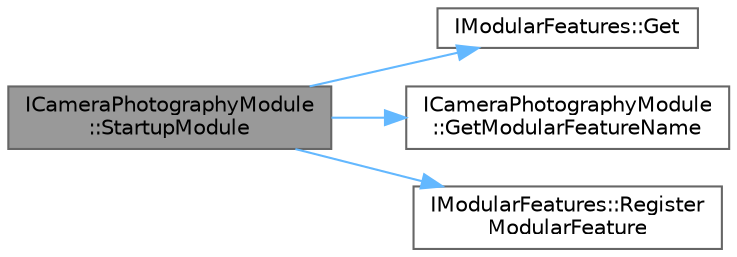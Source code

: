 digraph "ICameraPhotographyModule::StartupModule"
{
 // INTERACTIVE_SVG=YES
 // LATEX_PDF_SIZE
  bgcolor="transparent";
  edge [fontname=Helvetica,fontsize=10,labelfontname=Helvetica,labelfontsize=10];
  node [fontname=Helvetica,fontsize=10,shape=box,height=0.2,width=0.4];
  rankdir="LR";
  Node1 [id="Node000001",label="ICameraPhotographyModule\l::StartupModule",height=0.2,width=0.4,color="gray40", fillcolor="grey60", style="filled", fontcolor="black",tooltip="Called right after the module DLL has been loaded and the module object has been created Load depende..."];
  Node1 -> Node2 [id="edge1_Node000001_Node000002",color="steelblue1",style="solid",tooltip=" "];
  Node2 [id="Node000002",label="IModularFeatures::Get",height=0.2,width=0.4,color="grey40", fillcolor="white", style="filled",URL="$db/d7d/classIModularFeatures.html#a5ac99f0aa9c332edf17c12d74ec495f8",tooltip="Static: Access singleton instance."];
  Node1 -> Node3 [id="edge2_Node000001_Node000003",color="steelblue1",style="solid",tooltip=" "];
  Node3 [id="Node000003",label="ICameraPhotographyModule\l::GetModularFeatureName",height=0.2,width=0.4,color="grey40", fillcolor="white", style="filled",URL="$da/de1/classICameraPhotographyModule.html#a81bf4c04d7da24470a0617a49f6d3c02",tooltip=" "];
  Node1 -> Node4 [id="edge3_Node000001_Node000004",color="steelblue1",style="solid",tooltip=" "];
  Node4 [id="Node000004",label="IModularFeatures::Register\lModularFeature",height=0.2,width=0.4,color="grey40", fillcolor="white", style="filled",URL="$db/d7d/classIModularFeatures.html#a01faba3e9cd8cc8a42cad55965ce920f",tooltip="Registers a feature."];
}
